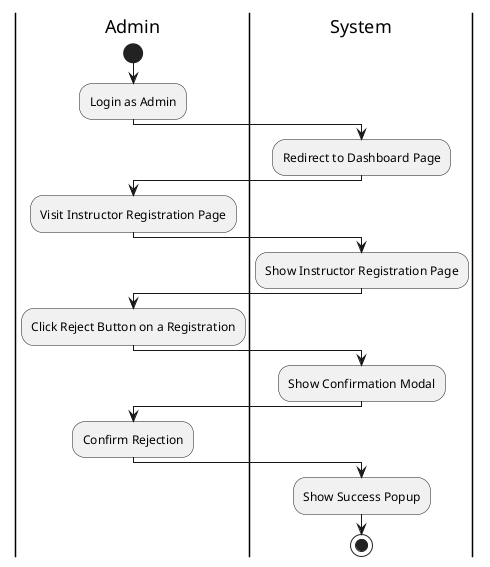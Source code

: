@startuml RejectInstructorRegistration
|Admin|
start
:Login as Admin;
|System|
:Redirect to Dashboard Page;
|Admin|
:Visit Instructor Registration Page;
|System|
:Show Instructor Registration Page;
|Admin|
:Click Reject Button on a Registration;
|System|
:Show Confirmation Modal;
|Admin|
:Confirm Rejection;
|System|
:Show Success Popup;
stop
@enduml
